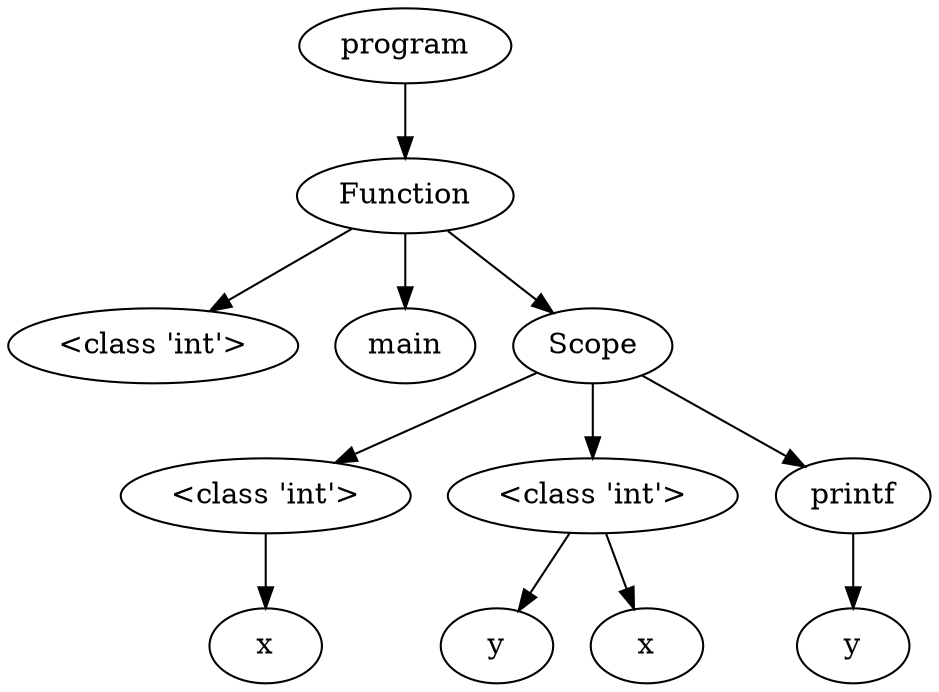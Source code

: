 digraph G { 
"<AST.AST object at 0x00000204F60DBD30> (0)"[label="program"]
"<AST.ASTFunction object at 0x00000204F60DBA30> (1)"[label="Function"]
"<AST.AST object at 0x00000204F60DBD30> (0)"->"<AST.ASTFunction object at 0x00000204F60DBA30> (1)"
"<AST.ASTFunction object at 0x00000204F60DBA30> (1)"[label="Function"]
"<AST.ASTDataType object at 0x00000204F60DB6A0> (2)"[label="<class 'int'>"]
"<AST.ASTFunction object at 0x00000204F60DBA30> (1)"->"<AST.ASTDataType object at 0x00000204F60DB6A0> (2)"
"<AST.ASTFunctionName object at 0x00000204F60DB040> (2)"[label="main"]
"<AST.ASTFunction object at 0x00000204F60DBA30> (1)"->"<AST.ASTFunctionName object at 0x00000204F60DB040> (2)"
"<AST.ASTScope object at 0x00000204F60DB5B0> (2)"[label="Scope"]
"<AST.ASTFunction object at 0x00000204F60DBA30> (1)"->"<AST.ASTScope object at 0x00000204F60DB5B0> (2)"
"<AST.ASTScope object at 0x00000204F60DB5B0> (2)"[label="Scope"]
"<AST.ASTDataType object at 0x00000204F60DB1F0> (3)"[label="<class 'int'>"]
"<AST.ASTScope object at 0x00000204F60DB5B0> (2)"->"<AST.ASTDataType object at 0x00000204F60DB1F0> (3)"
"<AST.ASTDataType object at 0x00000204F60DB1F0> (3)"[label="<class 'int'>"]
"<AST.ASTVariable object at 0x00000204F60DB940> (4)"[label="x"]
"<AST.ASTDataType object at 0x00000204F60DB1F0> (3)"->"<AST.ASTVariable object at 0x00000204F60DB940> (4)"
"<AST.ASTDataType object at 0x00000204F60DB970> (3)"[label="<class 'int'>"]
"<AST.ASTScope object at 0x00000204F60DB5B0> (2)"->"<AST.ASTDataType object at 0x00000204F60DB970> (3)"
"<AST.ASTDataType object at 0x00000204F60DB970> (3)"[label="<class 'int'>"]
"<AST.ASTVariable object at 0x00000204F60DB190> (4)"[label="y"]
"<AST.ASTDataType object at 0x00000204F60DB970> (3)"->"<AST.ASTVariable object at 0x00000204F60DB190> (4)"
"<AST.ASTVariable object at 0x00000204F60DB370> (4)"[label="x"]
"<AST.ASTDataType object at 0x00000204F60DB970> (3)"->"<AST.ASTVariable object at 0x00000204F60DB370> (4)"
"<AST.ASTPrintf object at 0x00000204F60DB340> (3)"[label="printf"]
"<AST.ASTScope object at 0x00000204F60DB5B0> (2)"->"<AST.ASTPrintf object at 0x00000204F60DB340> (3)"
"<AST.ASTPrintf object at 0x00000204F60DB340> (3)"[label="printf"]
"<AST.ASTVariable object at 0x00000204F60DB1C0> (4)"[label="y"]
"<AST.ASTPrintf object at 0x00000204F60DB340> (3)"->"<AST.ASTVariable object at 0x00000204F60DB1C0> (4)"
}